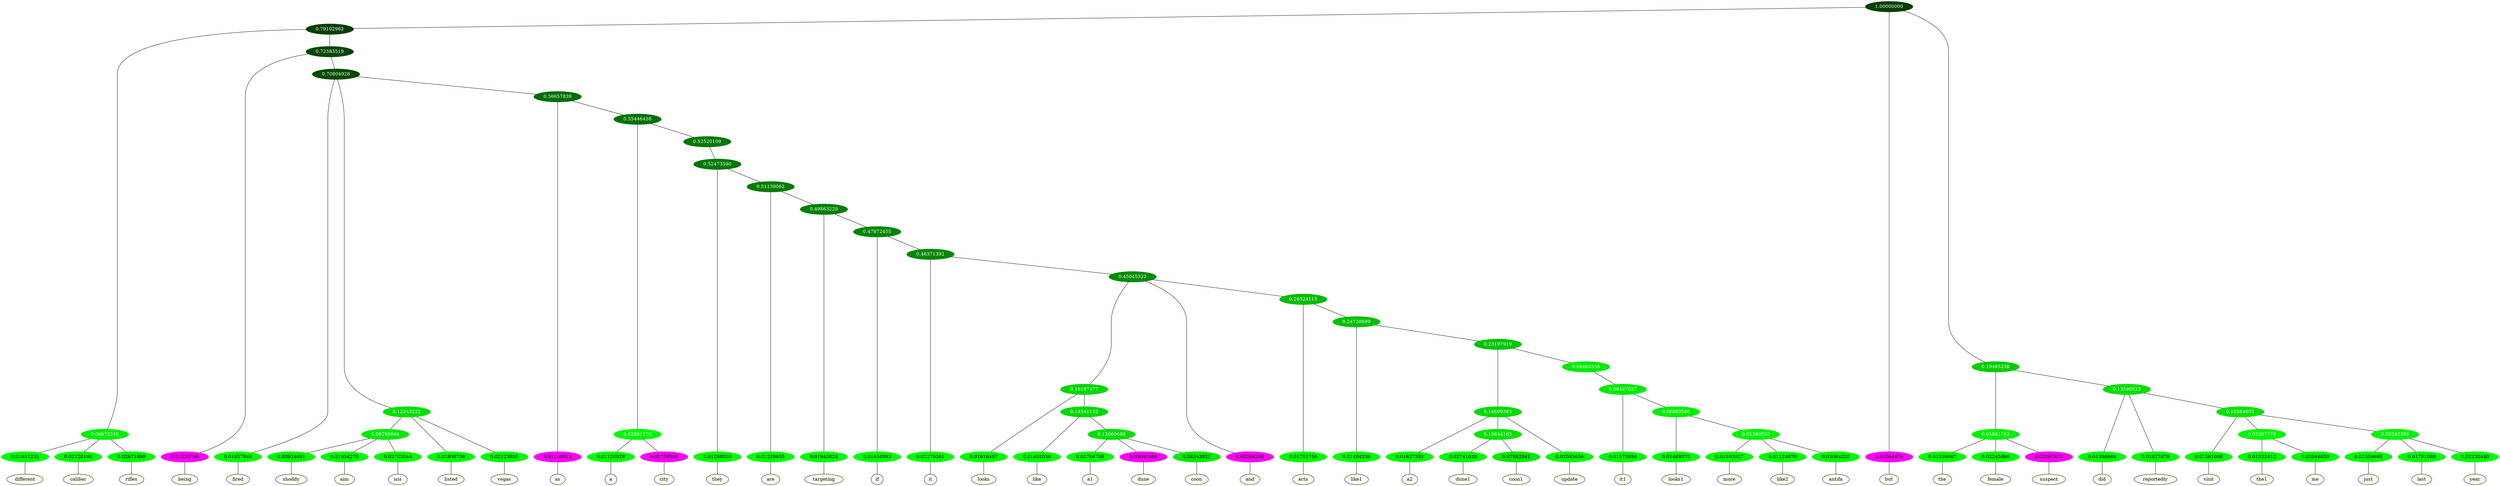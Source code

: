 graph {
	node [format=png height=0.15 nodesep=0.001 ordering=out overlap=prism overlap_scaling=0.01 ranksep=0.001 ratio=0.2 style=filled width=0.15]
	{
		rank=same
		a_w_8 [label=different color=black fillcolor=floralwhite style="filled,solid"]
		a_w_9 [label=caliber color=black fillcolor=floralwhite style="filled,solid"]
		a_w_10 [label=rifles color=black fillcolor=floralwhite style="filled,solid"]
		a_w_11 [label=being color=black fillcolor=floralwhite style="filled,solid"]
		a_w_19 [label=fired color=black fillcolor=floralwhite style="filled,solid"]
		a_w_35 [label=shoddy color=black fillcolor=floralwhite style="filled,solid"]
		a_w_36 [label=aim color=black fillcolor=floralwhite style="filled,solid"]
		a_w_37 [label=isis color=black fillcolor=floralwhite style="filled,solid"]
		a_w_26 [label=listed color=black fillcolor=floralwhite style="filled,solid"]
		a_w_27 [label=vegas color=black fillcolor=floralwhite style="filled,solid"]
		a_w_28 [label=as color=black fillcolor=floralwhite style="filled,solid"]
		a_w_40 [label=a color=black fillcolor=floralwhite style="filled,solid"]
		a_w_41 [label=city color=black fillcolor=floralwhite style="filled,solid"]
		a_w_43 [label=they color=black fillcolor=floralwhite style="filled,solid"]
		a_w_45 [label=are color=black fillcolor=floralwhite style="filled,solid"]
		a_w_47 [label=targeting color=black fillcolor=floralwhite style="filled,solid"]
		a_w_49 [label=if color=black fillcolor=floralwhite style="filled,solid"]
		a_w_51 [label=it color=black fillcolor=floralwhite style="filled,solid"]
		a_w_56 [label=looks color=black fillcolor=floralwhite style="filled,solid"]
		a_w_60 [label=like color=black fillcolor=floralwhite style="filled,solid"]
		a_w_64 [label=a1 color=black fillcolor=floralwhite style="filled,solid"]
		a_w_65 [label=dune color=black fillcolor=floralwhite style="filled,solid"]
		a_w_66 [label=coon color=black fillcolor=floralwhite style="filled,solid"]
		a_w_54 [label=and color=black fillcolor=floralwhite style="filled,solid"]
		a_w_58 [label=acts color=black fillcolor=floralwhite style="filled,solid"]
		a_w_62 [label=like1 color=black fillcolor=floralwhite style="filled,solid"]
		a_w_69 [label=a2 color=black fillcolor=floralwhite style="filled,solid"]
		a_w_73 [label=dune1 color=black fillcolor=floralwhite style="filled,solid"]
		a_w_74 [label=coon1 color=black fillcolor=floralwhite style="filled,solid"]
		a_w_71 [label=update color=black fillcolor=floralwhite style="filled,solid"]
		a_w_75 [label=it1 color=black fillcolor=floralwhite style="filled,solid"]
		a_w_77 [label=looks1 color=black fillcolor=floralwhite style="filled,solid"]
		a_w_79 [label=more color=black fillcolor=floralwhite style="filled,solid"]
		a_w_80 [label=like2 color=black fillcolor=floralwhite style="filled,solid"]
		a_w_81 [label=antifa color=black fillcolor=floralwhite style="filled,solid"]
		a_w_2 [label=but color=black fillcolor=floralwhite style="filled,solid"]
		a_w_13 [label=the color=black fillcolor=floralwhite style="filled,solid"]
		a_w_14 [label=female color=black fillcolor=floralwhite style="filled,solid"]
		a_w_15 [label=suspect color=black fillcolor=floralwhite style="filled,solid"]
		a_w_16 [label=did color=black fillcolor=floralwhite style="filled,solid"]
		a_w_17 [label=reportedly color=black fillcolor=floralwhite style="filled,solid"]
		a_w_22 [label=visit color=black fillcolor=floralwhite style="filled,solid"]
		a_w_30 [label=the1 color=black fillcolor=floralwhite style="filled,solid"]
		a_w_31 [label=me color=black fillcolor=floralwhite style="filled,solid"]
		a_w_32 [label=just color=black fillcolor=floralwhite style="filled,solid"]
		a_w_33 [label=last color=black fillcolor=floralwhite style="filled,solid"]
		a_w_34 [label=year color=black fillcolor=floralwhite style="filled,solid"]
	}
	a_n_8 -- a_w_8
	a_n_9 -- a_w_9
	a_n_10 -- a_w_10
	a_n_11 -- a_w_11
	a_n_19 -- a_w_19
	a_n_35 -- a_w_35
	a_n_36 -- a_w_36
	a_n_37 -- a_w_37
	a_n_26 -- a_w_26
	a_n_27 -- a_w_27
	a_n_28 -- a_w_28
	a_n_40 -- a_w_40
	a_n_41 -- a_w_41
	a_n_43 -- a_w_43
	a_n_45 -- a_w_45
	a_n_47 -- a_w_47
	a_n_49 -- a_w_49
	a_n_51 -- a_w_51
	a_n_56 -- a_w_56
	a_n_60 -- a_w_60
	a_n_64 -- a_w_64
	a_n_65 -- a_w_65
	a_n_66 -- a_w_66
	a_n_54 -- a_w_54
	a_n_58 -- a_w_58
	a_n_62 -- a_w_62
	a_n_69 -- a_w_69
	a_n_73 -- a_w_73
	a_n_74 -- a_w_74
	a_n_71 -- a_w_71
	a_n_75 -- a_w_75
	a_n_77 -- a_w_77
	a_n_79 -- a_w_79
	a_n_80 -- a_w_80
	a_n_81 -- a_w_81
	a_n_2 -- a_w_2
	a_n_13 -- a_w_13
	a_n_14 -- a_w_14
	a_n_15 -- a_w_15
	a_n_16 -- a_w_16
	a_n_17 -- a_w_17
	a_n_22 -- a_w_22
	a_n_30 -- a_w_30
	a_n_31 -- a_w_31
	a_n_32 -- a_w_32
	a_n_33 -- a_w_33
	a_n_34 -- a_w_34
	{
		rank=same
		a_n_8 [label=0.01857235 color="0.334 1.000 0.981" fontcolor=black]
		a_n_9 [label=0.02128190 color="0.334 1.000 0.979" fontcolor=black]
		a_n_10 [label=0.02671899 color="0.334 1.000 0.973" fontcolor=black]
		a_n_11 [label=0.01533746 color="0.835 1.000 0.985" fontcolor=black]
		a_n_19 [label=0.01857849 color="0.334 1.000 0.981" fontcolor=black]
		a_n_35 [label=0.03624091 color="0.334 1.000 0.964" fontcolor=black]
		a_n_36 [label=0.01954275 color="0.334 1.000 0.980" fontcolor=black]
		a_n_37 [label=0.02703044 color="0.334 1.000 0.973" fontcolor=black]
		a_n_26 [label=0.01808736 color="0.334 1.000 0.982" fontcolor=black]
		a_n_27 [label=0.02123850 color="0.334 1.000 0.979" fontcolor=black]
		a_n_28 [label=0.01168014 color="0.835 1.000 0.988" fontcolor=black]
		a_n_40 [label=0.01120929 color="0.334 1.000 0.989" fontcolor=black]
		a_n_41 [label=0.01759558 color="0.835 1.000 0.982" fontcolor=black]
		a_n_43 [label=0.01288010 color="0.334 1.000 0.987" fontcolor=black]
		a_n_45 [label=0.01228635 color="0.334 1.000 0.988" fontcolor=black]
		a_n_47 [label=0.01943024 color="0.334 1.000 0.981" fontcolor=black]
		a_n_49 [label=0.01454993 color="0.334 1.000 0.985" fontcolor=black]
		a_n_51 [label=0.01279381 color="0.334 1.000 0.987" fontcolor=black]
		a_n_56 [label=0.01616457 color="0.334 1.000 0.984" fontcolor=black]
		a_n_60 [label=0.01452038 color="0.334 1.000 0.985" fontcolor=black]
		a_n_64 [label=0.01706798 color="0.334 1.000 0.983" fontcolor=black]
		a_n_65 [label=0.03081684 color="0.835 1.000 0.969" fontcolor=black]
		a_n_66 [label=0.08243921 color="0.334 1.000 0.918" fontcolor=black]
		a_n_54 [label=0.02286295 color="0.835 1.000 0.977" fontcolor=black]
		a_n_58 [label=0.01751756 color="0.334 1.000 0.982" fontcolor=black]
		a_n_62 [label=0.01494336 color="0.334 1.000 0.985" fontcolor=black]
		a_n_69 [label=0.01627391 color="0.334 1.000 0.984" fontcolor=black]
		a_n_73 [label=0.02741038 color="0.334 1.000 0.973" fontcolor=black]
		a_n_74 [label=0.07862941 color="0.334 1.000 0.921" fontcolor=black]
		a_n_71 [label=0.02385656 color="0.334 1.000 0.976" fontcolor=black]
		a_n_75 [label=0.01573956 color="0.334 1.000 0.984" fontcolor=black]
		a_n_77 [label=0.01469370 color="0.334 1.000 0.985" fontcolor=black]
		a_n_79 [label=0.01163027 color="0.334 1.000 0.988" fontcolor=black]
		a_n_80 [label=0.01124670 color="0.334 1.000 0.989" fontcolor=black]
		a_n_81 [label=0.03084320 color="0.334 1.000 0.969" fontcolor=black]
		a_n_2 [label=0.01364974 color="0.835 1.000 0.986" fontcolor=black]
		a_n_13 [label=0.01339067 color="0.334 1.000 0.987" fontcolor=black]
		a_n_14 [label=0.02245866 color="0.334 1.000 0.978" fontcolor=black]
		a_n_15 [label=0.02287873 color="0.835 1.000 0.977" fontcolor=black]
		a_n_16 [label=0.01388664 color="0.334 1.000 0.986" fontcolor=black]
		a_n_17 [label=0.01627479 color="0.334 1.000 0.984" fontcolor=black]
		a_n_22 [label=0.01581038 color="0.334 1.000 0.984" fontcolor=black]
		a_n_30 [label=0.01532412 color="0.334 1.000 0.985" fontcolor=black]
		a_n_31 [label=0.02044650 color="0.334 1.000 0.980" fontcolor=black]
		a_n_32 [label=0.01359695 color="0.334 1.000 0.986" fontcolor=black]
		a_n_33 [label=0.01791089 color="0.334 1.000 0.982" fontcolor=black]
		a_n_34 [label=0.02230440 color="0.334 1.000 0.978" fontcolor=black]
	}
	a_n_0 [label=1.00000000 color="0.334 1.000 0.250" fontcolor=grey99]
	a_n_1 [label=0.79102962 color="0.334 1.000 0.250" fontcolor=grey99]
	a_n_0 -- a_n_1
	a_n_0 -- a_n_2
	a_n_3 [label=0.19485238 color="0.334 1.000 0.805" fontcolor=grey99]
	a_n_0 -- a_n_3
	a_n_4 [label=0.06672246 color="0.334 1.000 0.933" fontcolor=grey99]
	a_n_1 -- a_n_4
	a_n_5 [label=0.72383519 color="0.334 1.000 0.276" fontcolor=grey99]
	a_n_1 -- a_n_5
	a_n_6 [label=0.05881762 color="0.334 1.000 0.941" fontcolor=grey99]
	a_n_3 -- a_n_6
	a_n_7 [label=0.13590523 color="0.334 1.000 0.864" fontcolor=grey99]
	a_n_3 -- a_n_7
	a_n_4 -- a_n_8
	a_n_4 -- a_n_9
	a_n_4 -- a_n_10
	a_n_5 -- a_n_11
	a_n_12 [label=0.70804928 color="0.334 1.000 0.292" fontcolor=grey99]
	a_n_5 -- a_n_12
	a_n_6 -- a_n_13
	a_n_6 -- a_n_14
	a_n_6 -- a_n_15
	a_n_7 -- a_n_16
	a_n_7 -- a_n_17
	a_n_18 [label=0.10564653 color="0.334 1.000 0.894" fontcolor=grey99]
	a_n_7 -- a_n_18
	a_n_12 -- a_n_19
	a_n_20 [label=0.12243232 color="0.334 1.000 0.878" fontcolor=grey99]
	a_n_12 -- a_n_20
	a_n_21 [label=0.56657839 color="0.334 1.000 0.433" fontcolor=grey99]
	a_n_12 -- a_n_21
	a_n_18 -- a_n_22
	a_n_23 [label=0.03587778 color="0.334 1.000 0.964" fontcolor=grey99]
	a_n_18 -- a_n_23
	a_n_24 [label=0.05385388 color="0.334 1.000 0.946" fontcolor=grey99]
	a_n_18 -- a_n_24
	a_n_25 [label=0.08295044 color="0.334 1.000 0.917" fontcolor=grey99]
	a_n_20 -- a_n_25
	a_n_20 -- a_n_26
	a_n_20 -- a_n_27
	a_n_21 -- a_n_28
	a_n_29 [label=0.55446438 color="0.334 1.000 0.446" fontcolor=grey99]
	a_n_21 -- a_n_29
	a_n_23 -- a_n_30
	a_n_23 -- a_n_31
	a_n_24 -- a_n_32
	a_n_24 -- a_n_33
	a_n_24 -- a_n_34
	a_n_25 -- a_n_35
	a_n_25 -- a_n_36
	a_n_25 -- a_n_37
	a_n_38 [label=0.02881270 color="0.334 1.000 0.971" fontcolor=grey99]
	a_n_29 -- a_n_38
	a_n_39 [label=0.52520109 color="0.334 1.000 0.475" fontcolor=grey99]
	a_n_29 -- a_n_39
	a_n_38 -- a_n_40
	a_n_38 -- a_n_41
	a_n_42 [label=0.52473590 color="0.334 1.000 0.475" fontcolor=grey99]
	a_n_39 -- a_n_42
	a_n_42 -- a_n_43
	a_n_44 [label=0.51139062 color="0.334 1.000 0.489" fontcolor=grey99]
	a_n_42 -- a_n_44
	a_n_44 -- a_n_45
	a_n_46 [label=0.49863229 color="0.334 1.000 0.501" fontcolor=grey99]
	a_n_44 -- a_n_46
	a_n_46 -- a_n_47
	a_n_48 [label=0.47872455 color="0.334 1.000 0.521" fontcolor=grey99]
	a_n_46 -- a_n_48
	a_n_48 -- a_n_49
	a_n_50 [label=0.46371392 color="0.334 1.000 0.536" fontcolor=grey99]
	a_n_48 -- a_n_50
	a_n_50 -- a_n_51
	a_n_52 [label=0.45045322 color="0.334 1.000 0.550" fontcolor=grey99]
	a_n_50 -- a_n_52
	a_n_53 [label=0.16187477 color="0.334 1.000 0.838" fontcolor=grey99]
	a_n_52 -- a_n_53
	a_n_52 -- a_n_54
	a_n_55 [label=0.26524115 color="0.334 1.000 0.735" fontcolor=grey99]
	a_n_52 -- a_n_55
	a_n_53 -- a_n_56
	a_n_57 [label=0.14541152 color="0.334 1.000 0.855" fontcolor=grey99]
	a_n_53 -- a_n_57
	a_n_55 -- a_n_58
	a_n_59 [label=0.24730699 color="0.334 1.000 0.753" fontcolor=grey99]
	a_n_55 -- a_n_59
	a_n_57 -- a_n_60
	a_n_61 [label=0.13060689 color="0.334 1.000 0.869" fontcolor=grey99]
	a_n_57 -- a_n_61
	a_n_59 -- a_n_62
	a_n_63 [label=0.23197919 color="0.334 1.000 0.768" fontcolor=grey99]
	a_n_59 -- a_n_63
	a_n_61 -- a_n_64
	a_n_61 -- a_n_65
	a_n_61 -- a_n_66
	a_n_67 [label=0.14699383 color="0.334 1.000 0.853" fontcolor=grey99]
	a_n_63 -- a_n_67
	a_n_68 [label=0.08460538 color="0.334 1.000 0.915" fontcolor=grey99]
	a_n_63 -- a_n_68
	a_n_67 -- a_n_69
	a_n_70 [label=0.10644165 color="0.334 1.000 0.894" fontcolor=grey99]
	a_n_67 -- a_n_70
	a_n_67 -- a_n_71
	a_n_72 [label=0.08447537 color="0.334 1.000 0.916" fontcolor=grey99]
	a_n_68 -- a_n_72
	a_n_70 -- a_n_73
	a_n_70 -- a_n_74
	a_n_72 -- a_n_75
	a_n_76 [label=0.06860580 color="0.334 1.000 0.931" fontcolor=grey99]
	a_n_72 -- a_n_76
	a_n_76 -- a_n_77
	a_n_78 [label=0.05380550 color="0.334 1.000 0.946" fontcolor=grey99]
	a_n_76 -- a_n_78
	a_n_78 -- a_n_79
	a_n_78 -- a_n_80
	a_n_78 -- a_n_81
}
